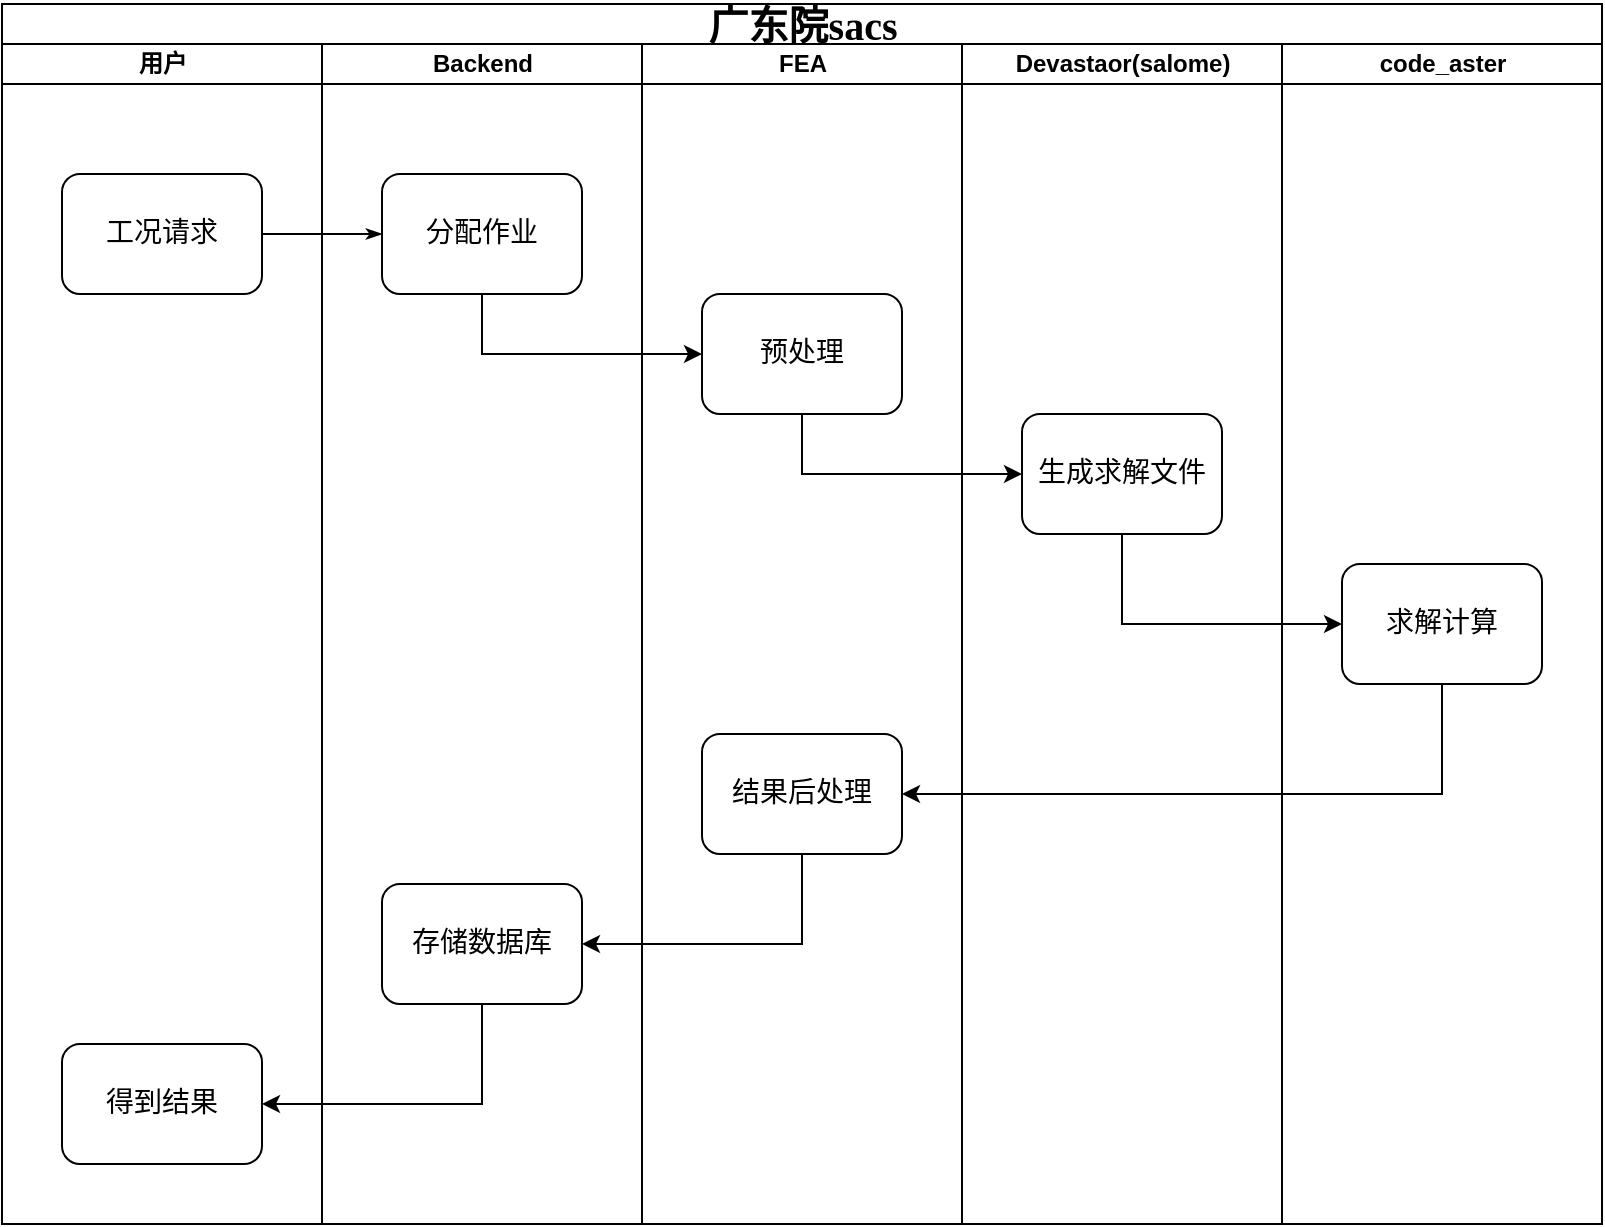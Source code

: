 <mxfile version="28.2.0">
  <diagram name="Page-1" id="74e2e168-ea6b-b213-b513-2b3c1d86103e">
    <mxGraphModel dx="1171" dy="757" grid="1" gridSize="10" guides="1" tooltips="1" connect="1" arrows="1" fold="1" page="1" pageScale="1" pageWidth="1100" pageHeight="850" background="none" math="0" shadow="0">
      <root>
        <mxCell id="0" />
        <mxCell id="1" parent="0" />
        <mxCell id="77e6c97f196da883-1" value="&lt;font style=&quot;font-size: 20px;&quot;&gt;广东院sacs&lt;/font&gt;" style="swimlane;html=1;childLayout=stackLayout;startSize=20;rounded=0;shadow=0;labelBackgroundColor=none;strokeWidth=1;fontFamily=Verdana;fontSize=8;align=center;" parent="1" vertex="1">
          <mxGeometry x="70" y="20" width="800" height="610" as="geometry" />
        </mxCell>
        <mxCell id="77e6c97f196da883-2" value="用户" style="swimlane;html=1;startSize=20;" parent="77e6c97f196da883-1" vertex="1">
          <mxGeometry y="20" width="160" height="590" as="geometry" />
        </mxCell>
        <mxCell id="77e6c97f196da883-8" value="工况请求" style="rounded=1;whiteSpace=wrap;html=1;shadow=0;labelBackgroundColor=none;strokeWidth=1;fontFamily=Verdana;fontSize=14;align=center;" parent="77e6c97f196da883-2" vertex="1">
          <mxGeometry x="30" y="65" width="100" height="60" as="geometry" />
        </mxCell>
        <mxCell id="9iy6A6iOUr_-d6wuEB2l-32" value="得到结果" style="rounded=1;whiteSpace=wrap;html=1;shadow=0;labelBackgroundColor=none;strokeWidth=1;fontFamily=Verdana;fontSize=14;align=center;" vertex="1" parent="77e6c97f196da883-2">
          <mxGeometry x="30" y="500" width="100" height="60" as="geometry" />
        </mxCell>
        <mxCell id="77e6c97f196da883-26" style="edgeStyle=orthogonalEdgeStyle;rounded=1;html=1;labelBackgroundColor=none;startArrow=none;startFill=0;startSize=5;endArrow=classicThin;endFill=1;endSize=5;jettySize=auto;orthogonalLoop=1;strokeWidth=1;fontFamily=Verdana;fontSize=14;" parent="77e6c97f196da883-1" source="77e6c97f196da883-8" target="77e6c97f196da883-11" edge="1">
          <mxGeometry relative="1" as="geometry" />
        </mxCell>
        <mxCell id="77e6c97f196da883-3" value="Backend" style="swimlane;html=1;startSize=20;" parent="77e6c97f196da883-1" vertex="1">
          <mxGeometry x="160" y="20" width="160" height="590" as="geometry" />
        </mxCell>
        <mxCell id="77e6c97f196da883-11" value="分配作业" style="rounded=1;whiteSpace=wrap;html=1;shadow=0;labelBackgroundColor=none;strokeWidth=1;fontFamily=Verdana;fontSize=14;align=center;" parent="77e6c97f196da883-3" vertex="1">
          <mxGeometry x="30" y="65" width="100" height="60" as="geometry" />
        </mxCell>
        <mxCell id="9iy6A6iOUr_-d6wuEB2l-11" value="存储数据库" style="rounded=1;whiteSpace=wrap;html=1;shadow=0;labelBackgroundColor=none;strokeWidth=1;fontFamily=Verdana;fontSize=14;align=center;" vertex="1" parent="77e6c97f196da883-3">
          <mxGeometry x="30" y="420" width="100" height="60" as="geometry" />
        </mxCell>
        <mxCell id="77e6c97f196da883-4" value="FEA" style="swimlane;html=1;startSize=20;" parent="77e6c97f196da883-1" vertex="1">
          <mxGeometry x="320" y="20" width="160" height="590" as="geometry" />
        </mxCell>
        <mxCell id="77e6c97f196da883-12" value="预处理" style="rounded=1;whiteSpace=wrap;html=1;shadow=0;labelBackgroundColor=none;strokeWidth=1;fontFamily=Verdana;fontSize=14;align=center;" parent="77e6c97f196da883-4" vertex="1">
          <mxGeometry x="30" y="125" width="100" height="60" as="geometry" />
        </mxCell>
        <mxCell id="9iy6A6iOUr_-d6wuEB2l-6" value="结果后处理" style="rounded=1;whiteSpace=wrap;html=1;shadow=0;labelBackgroundColor=none;strokeWidth=1;fontFamily=Verdana;fontSize=14;align=center;" vertex="1" parent="77e6c97f196da883-4">
          <mxGeometry x="30" y="345" width="100" height="60" as="geometry" />
        </mxCell>
        <mxCell id="77e6c97f196da883-5" value="Devastaor(salome)" style="swimlane;html=1;startSize=20;" parent="77e6c97f196da883-1" vertex="1">
          <mxGeometry x="480" y="20" width="160" height="590" as="geometry" />
        </mxCell>
        <mxCell id="77e6c97f196da883-15" value="生成求解文件" style="rounded=1;whiteSpace=wrap;html=1;shadow=0;labelBackgroundColor=none;strokeWidth=1;fontFamily=Verdana;fontSize=14;align=center;" parent="77e6c97f196da883-5" vertex="1">
          <mxGeometry x="30" y="185" width="100" height="60" as="geometry" />
        </mxCell>
        <mxCell id="77e6c97f196da883-6" value="code_aster" style="swimlane;html=1;startSize=20;" parent="77e6c97f196da883-1" vertex="1">
          <mxGeometry x="640" y="20" width="160" height="590" as="geometry" />
        </mxCell>
        <mxCell id="9iy6A6iOUr_-d6wuEB2l-2" value="求解计算" style="rounded=1;whiteSpace=wrap;html=1;shadow=0;labelBackgroundColor=none;strokeWidth=1;fontFamily=Verdana;fontSize=14;align=center;" vertex="1" parent="77e6c97f196da883-6">
          <mxGeometry x="30" y="260" width="100" height="60" as="geometry" />
        </mxCell>
        <mxCell id="9iy6A6iOUr_-d6wuEB2l-1" style="edgeStyle=orthogonalEdgeStyle;rounded=0;orthogonalLoop=1;jettySize=auto;html=1;entryX=0;entryY=0.5;entryDx=0;entryDy=0;exitX=0.5;exitY=1;exitDx=0;exitDy=0;startArrow=none;startFill=0;" edge="1" parent="77e6c97f196da883-1" source="77e6c97f196da883-11" target="77e6c97f196da883-12">
          <mxGeometry relative="1" as="geometry" />
        </mxCell>
        <mxCell id="9iy6A6iOUr_-d6wuEB2l-3" style="edgeStyle=orthogonalEdgeStyle;rounded=0;orthogonalLoop=1;jettySize=auto;html=1;entryX=0;entryY=0.5;entryDx=0;entryDy=0;exitX=0.5;exitY=1;exitDx=0;exitDy=0;" edge="1" parent="77e6c97f196da883-1" source="77e6c97f196da883-12" target="77e6c97f196da883-15">
          <mxGeometry relative="1" as="geometry" />
        </mxCell>
        <mxCell id="9iy6A6iOUr_-d6wuEB2l-5" style="edgeStyle=orthogonalEdgeStyle;rounded=0;orthogonalLoop=1;jettySize=auto;html=1;entryX=0;entryY=0.5;entryDx=0;entryDy=0;exitX=0.5;exitY=1;exitDx=0;exitDy=0;" edge="1" parent="77e6c97f196da883-1" source="77e6c97f196da883-15" target="9iy6A6iOUr_-d6wuEB2l-2">
          <mxGeometry relative="1" as="geometry" />
        </mxCell>
        <mxCell id="9iy6A6iOUr_-d6wuEB2l-7" style="edgeStyle=orthogonalEdgeStyle;rounded=0;orthogonalLoop=1;jettySize=auto;html=1;entryX=1;entryY=0.5;entryDx=0;entryDy=0;exitX=0.5;exitY=1;exitDx=0;exitDy=0;" edge="1" parent="77e6c97f196da883-1" source="9iy6A6iOUr_-d6wuEB2l-2" target="9iy6A6iOUr_-d6wuEB2l-6">
          <mxGeometry relative="1" as="geometry" />
        </mxCell>
        <mxCell id="9iy6A6iOUr_-d6wuEB2l-12" style="edgeStyle=orthogonalEdgeStyle;rounded=0;orthogonalLoop=1;jettySize=auto;html=1;entryX=1;entryY=0.5;entryDx=0;entryDy=0;exitX=0.5;exitY=1;exitDx=0;exitDy=0;" edge="1" parent="77e6c97f196da883-1" source="9iy6A6iOUr_-d6wuEB2l-6" target="9iy6A6iOUr_-d6wuEB2l-11">
          <mxGeometry relative="1" as="geometry" />
        </mxCell>
        <mxCell id="9iy6A6iOUr_-d6wuEB2l-33" style="edgeStyle=orthogonalEdgeStyle;rounded=0;orthogonalLoop=1;jettySize=auto;html=1;entryX=1;entryY=0.5;entryDx=0;entryDy=0;exitX=0.5;exitY=1;exitDx=0;exitDy=0;" edge="1" parent="77e6c97f196da883-1" source="9iy6A6iOUr_-d6wuEB2l-11" target="9iy6A6iOUr_-d6wuEB2l-32">
          <mxGeometry relative="1" as="geometry" />
        </mxCell>
      </root>
    </mxGraphModel>
  </diagram>
</mxfile>
